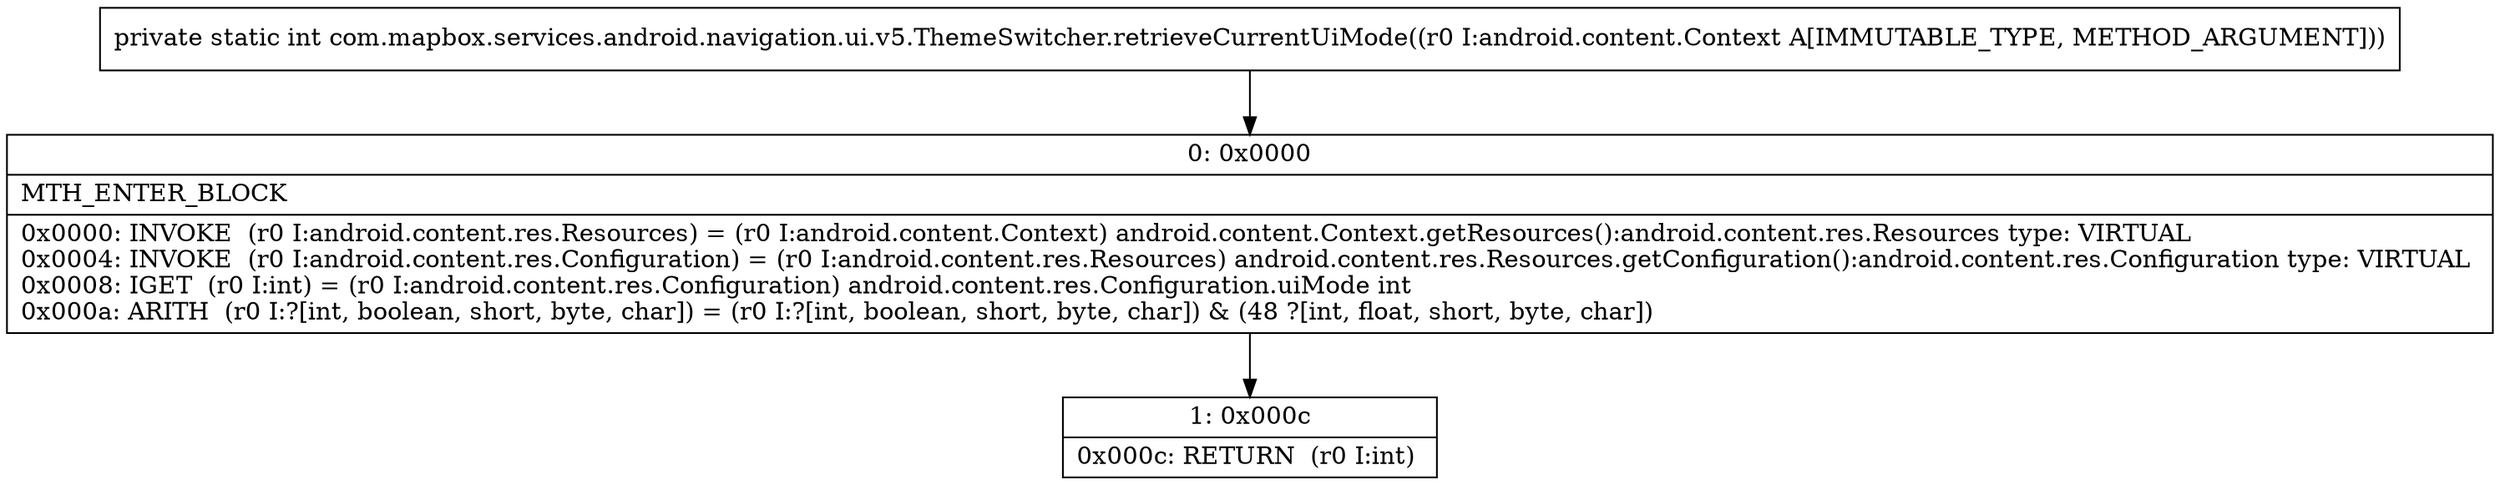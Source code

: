 digraph "CFG forcom.mapbox.services.android.navigation.ui.v5.ThemeSwitcher.retrieveCurrentUiMode(Landroid\/content\/Context;)I" {
Node_0 [shape=record,label="{0\:\ 0x0000|MTH_ENTER_BLOCK\l|0x0000: INVOKE  (r0 I:android.content.res.Resources) = (r0 I:android.content.Context) android.content.Context.getResources():android.content.res.Resources type: VIRTUAL \l0x0004: INVOKE  (r0 I:android.content.res.Configuration) = (r0 I:android.content.res.Resources) android.content.res.Resources.getConfiguration():android.content.res.Configuration type: VIRTUAL \l0x0008: IGET  (r0 I:int) = (r0 I:android.content.res.Configuration) android.content.res.Configuration.uiMode int \l0x000a: ARITH  (r0 I:?[int, boolean, short, byte, char]) = (r0 I:?[int, boolean, short, byte, char]) & (48 ?[int, float, short, byte, char]) \l}"];
Node_1 [shape=record,label="{1\:\ 0x000c|0x000c: RETURN  (r0 I:int) \l}"];
MethodNode[shape=record,label="{private static int com.mapbox.services.android.navigation.ui.v5.ThemeSwitcher.retrieveCurrentUiMode((r0 I:android.content.Context A[IMMUTABLE_TYPE, METHOD_ARGUMENT])) }"];
MethodNode -> Node_0;
Node_0 -> Node_1;
}

